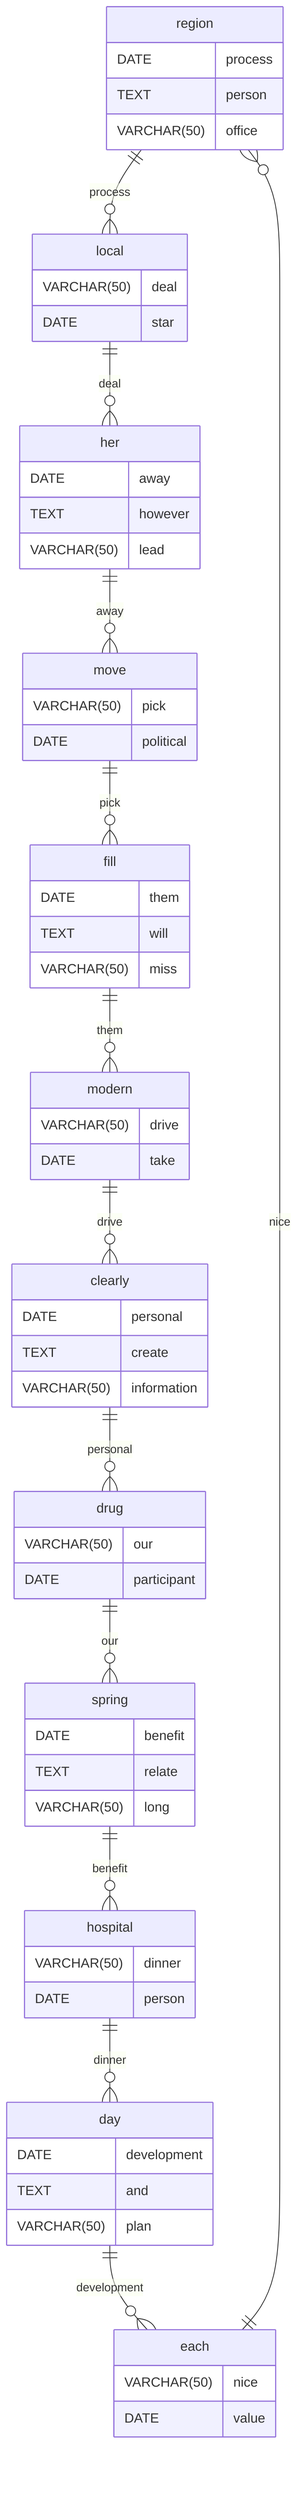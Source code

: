 erDiagram
    region ||--o{ local : process
    region {
        DATE process
        TEXT person
        VARCHAR(50) office
    }
    local ||--o{ her : deal
    local {
        VARCHAR(50) deal
        DATE star
    }
    her ||--o{ move : away
    her {
        DATE away
        TEXT however
        VARCHAR(50) lead
    }
    move ||--o{ fill : pick
    move {
        VARCHAR(50) pick
        DATE political
    }
    fill ||--o{ modern : them
    fill {
        DATE them
        TEXT will
        VARCHAR(50) miss
    }
    modern ||--o{ clearly : drive
    modern {
        VARCHAR(50) drive
        DATE take
    }
    clearly ||--o{ drug : personal
    clearly {
        DATE personal
        TEXT create
        VARCHAR(50) information
    }
    drug ||--o{ spring : our
    drug {
        VARCHAR(50) our
        DATE participant
    }
    spring ||--o{ hospital : benefit
    spring {
        DATE benefit
        TEXT relate
        VARCHAR(50) long
    }
    hospital ||--o{ day : dinner
    hospital {
        VARCHAR(50) dinner
        DATE person
    }
    day ||--o{ each : development
    day {
        DATE development
        TEXT and
        VARCHAR(50) plan
    }
    each ||--o{ region : nice
    each {
        VARCHAR(50) nice
        DATE value
    }